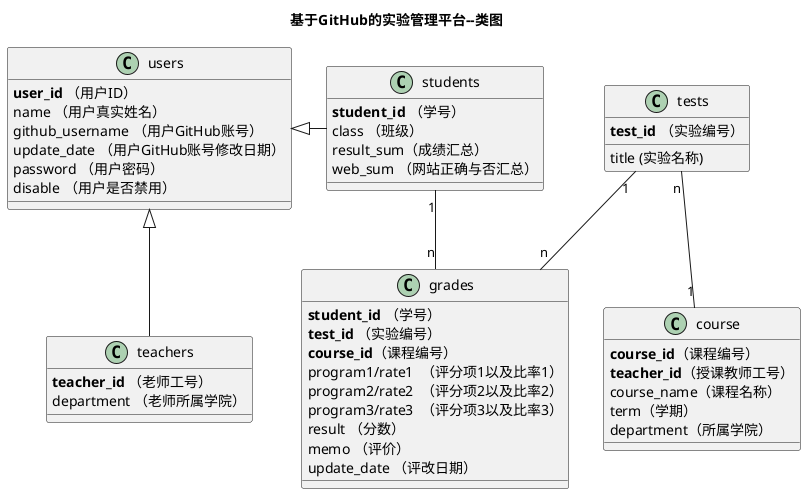 @startuml
title 基于GitHub的实验管理平台--类图
class users {
    <b>user_id</b> （用户ID）
    name （用户真实姓名）
    github_username （用户GitHub账号）
    update_date （用户GitHub账号修改日期）
    password （用户密码）
    disable （用户是否禁用）
}
class teachers{
    <b>teacher_id</b> （老师工号）
    department （老师所属学院）
}
class students{
    <b>student_id</b> （学号）
    class （班级）
    result_sum（成绩汇总）
    web_sum （网站正确与否汇总）
}
users <|- students
users <|-- teachers
class grades {
    <b>student_id</b> （学号）
    <b>test_id</b> （实验编号）
    <b>course_id</b>（课程编号）
    program1/rate1  （评分项1以及比率1）
    program2/rate2  （评分项2以及比率2）
    program3/rate3  （评分项3以及比率3）
    result （分数）
    memo （评价）
    update_date （评改日期）
}

class tests {
    <b>test_id</b> （实验编号）
    title (实验名称)
}
class course{
    <b>course_id</b>（课程编号）
    <b>teacher_id</b>（授课教师工号）
    course_name（课程名称）
    term（学期）
    department（所属学院）
}

students "1" -- "n"  grades
tests "1" -- "n"  grades
tests "n" -- "1" course

@enduml